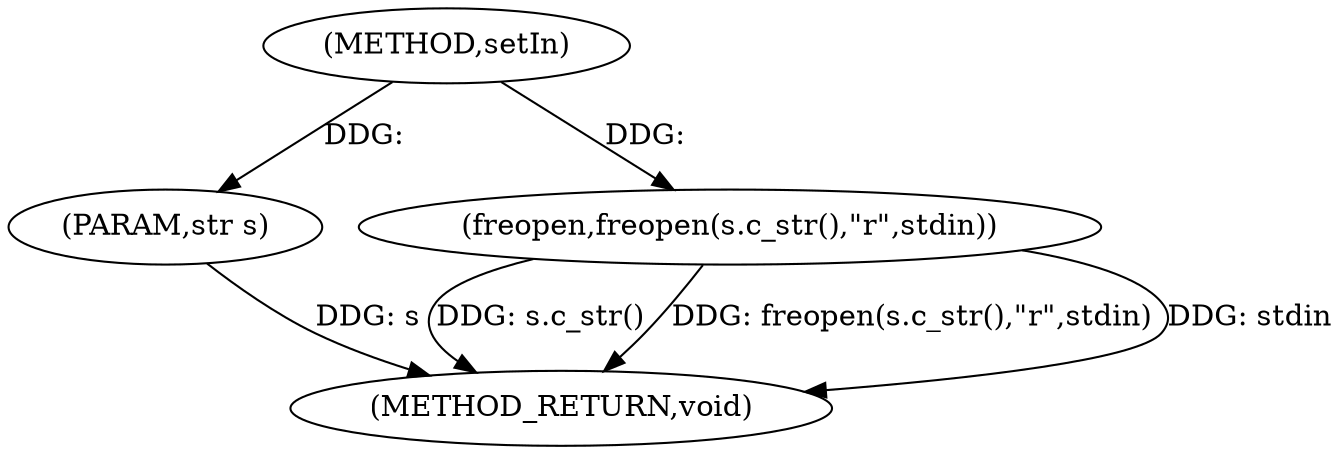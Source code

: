digraph "setIn" {  
"1000713" [label = "(METHOD,setIn)" ]
"1000720" [label = "(METHOD_RETURN,void)" ]
"1000714" [label = "(PARAM,str s)" ]
"1000716" [label = "(freopen,freopen(s.c_str(),\"r\",stdin))" ]
  "1000714" -> "1000720"  [ label = "DDG: s"] 
  "1000716" -> "1000720"  [ label = "DDG: s.c_str()"] 
  "1000716" -> "1000720"  [ label = "DDG: freopen(s.c_str(),\"r\",stdin)"] 
  "1000716" -> "1000720"  [ label = "DDG: stdin"] 
  "1000713" -> "1000714"  [ label = "DDG: "] 
  "1000713" -> "1000716"  [ label = "DDG: "] 
}

